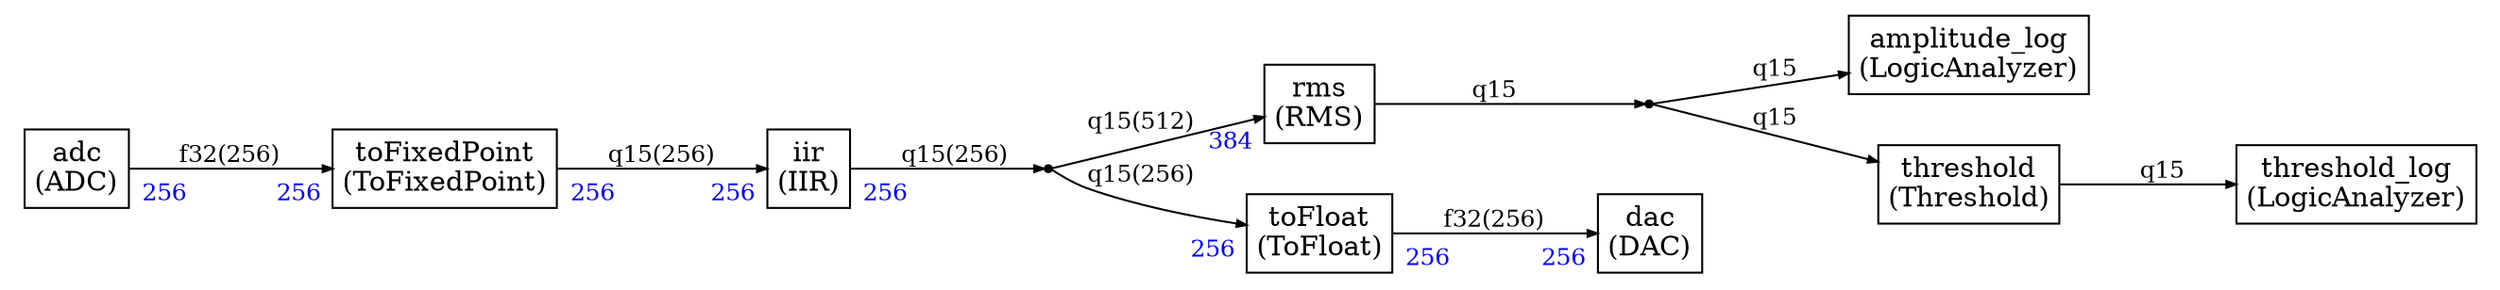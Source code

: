



digraph structs {
    bgcolor = "white"
    node [shape=plaintext,color="black",fontcolor="black",fontname="Times-Roman"]
    rankdir=LR
    edge [arrowsize="0.5",color="black",fontcolor="black",fontname="Times-Roman"]


adc [label=<
<TABLE color="black" bgcolor="none" BORDER="0" CELLBORDER="1" CELLSPACING="0" CELLPADDING="4">
  <TR>
    <TD ALIGN="CENTER" PORT="i"><FONT COLOR="black" POINT-SIZE="14.0">adc<BR/>(ADC)</FONT></TD>
  </TR>
</TABLE>>];

amplitude_log [label=<
<TABLE color="black" bgcolor="none" BORDER="0" CELLBORDER="1" CELLSPACING="0" CELLPADDING="4">
  <TR>
    <TD ALIGN="CENTER" PORT="i"><FONT COLOR="black" POINT-SIZE="14.0">amplitude_log<BR/>(LogicAnalyzer)</FONT></TD>
  </TR>
</TABLE>>];

dac [label=<
<TABLE color="black" bgcolor="none" BORDER="0" CELLBORDER="1" CELLSPACING="0" CELLPADDING="4">
  <TR>
    <TD ALIGN="CENTER" PORT="i"><FONT COLOR="black" POINT-SIZE="14.0">dac<BR/>(DAC)</FONT></TD>
  </TR>
</TABLE>>];

dup0 [shape=point,label="dup0"]

dup1 [shape=point,label="dup1"]

iir [label=<
<TABLE color="black" bgcolor="none" BORDER="0" CELLBORDER="1" CELLSPACING="0" CELLPADDING="4">
  <TR>
    <TD ALIGN="CENTER" PORT="i"><FONT COLOR="black" POINT-SIZE="14.0">iir<BR/>(IIR)</FONT></TD>
  </TR>
</TABLE>>];

rms [label=<
<TABLE color="black" bgcolor="none" BORDER="0" CELLBORDER="1" CELLSPACING="0" CELLPADDING="4">
  <TR>
    <TD ALIGN="CENTER" PORT="i"><FONT COLOR="black" POINT-SIZE="14.0">rms<BR/>(RMS)</FONT></TD>
  </TR>
</TABLE>>];

threshold [label=<
<TABLE color="black" bgcolor="none" BORDER="0" CELLBORDER="1" CELLSPACING="0" CELLPADDING="4">
  <TR>
    <TD ALIGN="CENTER" PORT="i"><FONT COLOR="black" POINT-SIZE="14.0">threshold<BR/>(Threshold)</FONT></TD>
  </TR>
</TABLE>>];

threshold_log [label=<
<TABLE color="black" bgcolor="none" BORDER="0" CELLBORDER="1" CELLSPACING="0" CELLPADDING="4">
  <TR>
    <TD ALIGN="CENTER" PORT="i"><FONT COLOR="black" POINT-SIZE="14.0">threshold_log<BR/>(LogicAnalyzer)</FONT></TD>
  </TR>
</TABLE>>];

toFixedPoint [label=<
<TABLE color="black" bgcolor="none" BORDER="0" CELLBORDER="1" CELLSPACING="0" CELLPADDING="4">
  <TR>
    <TD ALIGN="CENTER" PORT="i"><FONT COLOR="black" POINT-SIZE="14.0">toFixedPoint<BR/>(ToFixedPoint)</FONT></TD>
  </TR>
</TABLE>>];

toFloat [label=<
<TABLE color="black" bgcolor="none" BORDER="0" CELLBORDER="1" CELLSPACING="0" CELLPADDING="4">
  <TR>
    <TD ALIGN="CENTER" PORT="i"><FONT COLOR="black" POINT-SIZE="14.0">toFloat<BR/>(ToFloat)</FONT></TD>
  </TR>
</TABLE>>];



adc:i -> toFixedPoint:i [style="solid",color="black",fontsize="12.0",fontcolor="black",label=<f32(256)>
,headlabel=<<TABLE BORDER="0" CELLPADDING="4"><TR><TD><FONT COLOR="blue" POINT-SIZE="12.0" >256</FONT>
</TD></TR></TABLE>>
,taillabel=<<TABLE BORDER="0" CELLPADDING="4"><TR><TD><FONT COLOR="blue" POINT-SIZE="12.0" >256</FONT>
</TD></TR></TABLE>>]

toFixedPoint:i -> iir:i [style="solid",color="black",fontsize="12.0",fontcolor="black",label=<q15(256)>
,headlabel=<<TABLE BORDER="0" CELLPADDING="4"><TR><TD><FONT COLOR="blue" POINT-SIZE="12.0" >256</FONT>
</TD></TR></TABLE>>
,taillabel=<<TABLE BORDER="0" CELLPADDING="4"><TR><TD><FONT COLOR="blue" POINT-SIZE="12.0" >256</FONT>
</TD></TR></TABLE>>]

toFloat:i -> dac:i [style="solid",color="black",fontsize="12.0",fontcolor="black",label=<f32(256)>
,headlabel=<<TABLE BORDER="0" CELLPADDING="4"><TR><TD><FONT COLOR="blue" POINT-SIZE="12.0" >256</FONT>
</TD></TR></TABLE>>
,taillabel=<<TABLE BORDER="0" CELLPADDING="4"><TR><TD><FONT COLOR="blue" POINT-SIZE="12.0" >256</FONT>
</TD></TR></TABLE>>]

threshold:i -> threshold_log:i [style="solid",color="black",fontsize="12.0",fontcolor="black",label=<q15>

]

iir:i ->  
dup0 [style="solid",color="black",fontsize="12.0",fontcolor="black",label=<q15(256)>

,taillabel=<<TABLE BORDER="0" CELLPADDING="4"><TR><TD><FONT COLOR="blue" POINT-SIZE="12.0" >256</FONT>
</TD></TR></TABLE>>]

 
dup0 -> toFloat:i [style="solid",color="black",fontsize="12.0",fontcolor="black",label=<q15(256)>
,headlabel=<<TABLE BORDER="0" CELLPADDING="4"><TR><TD><FONT COLOR="blue" POINT-SIZE="12.0" >256</FONT>
</TD></TR></TABLE>>
]

 
dup0 -> rms:i [style="solid",color="black",fontsize="12.0",fontcolor="black",label=<q15(512)>
,headlabel=<<TABLE BORDER="0" CELLPADDING="4"><TR><TD><FONT COLOR="blue" POINT-SIZE="12.0" >384</FONT>
</TD></TR></TABLE>>
]

rms:i ->  
dup1 [style="solid",color="black",fontsize="12.0",fontcolor="black",label=<q15>

]

 
dup1 -> threshold:i [style="solid",color="black",fontsize="12.0",fontcolor="black",label=<q15>

]

 
dup1 -> amplitude_log:i [style="solid",color="black",fontsize="12.0",fontcolor="black",label=<q15>

]


}
